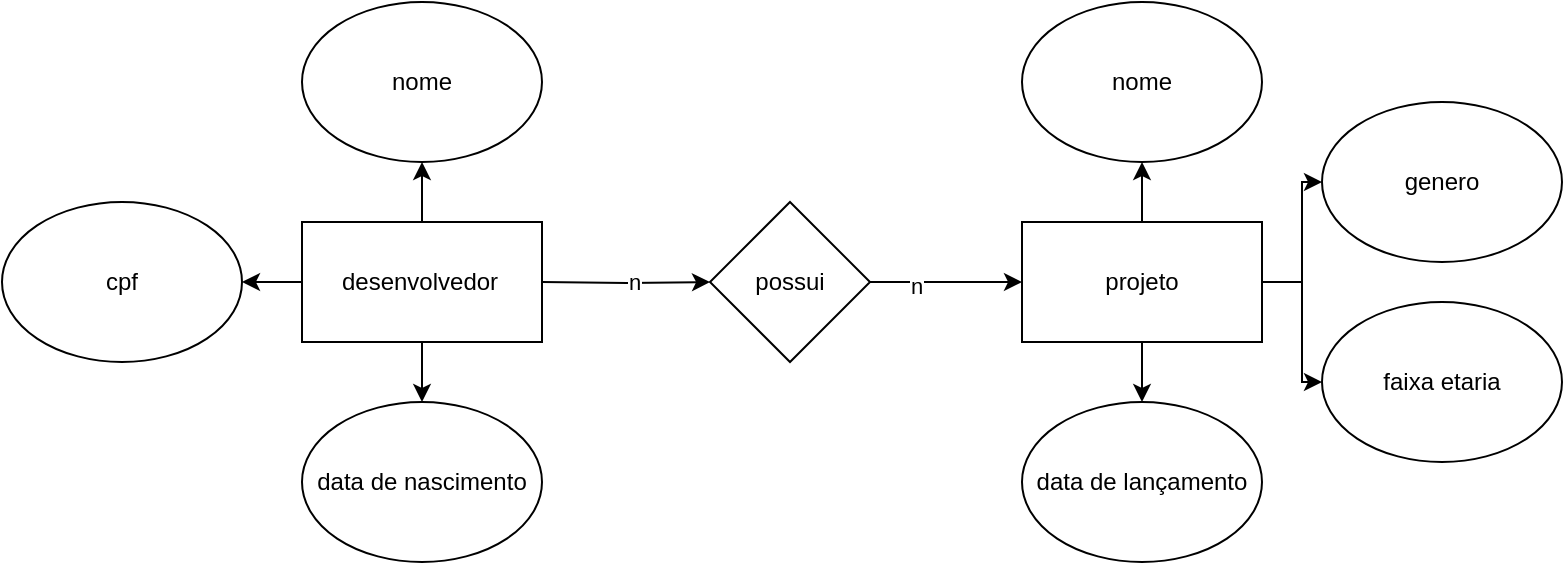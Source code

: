 <mxfile version="24.7.8">
  <diagram name="Página-1" id="pnDk3rUw2MaqKtfloLdm">
    <mxGraphModel dx="1500" dy="807" grid="1" gridSize="10" guides="1" tooltips="1" connect="1" arrows="1" fold="1" page="1" pageScale="1" pageWidth="827" pageHeight="1169" math="0" shadow="0">
      <root>
        <mxCell id="0" />
        <mxCell id="1" parent="0" />
        <mxCell id="D2Ly7EHgwtFrvdyQ0RBK-11" value="" style="edgeStyle=orthogonalEdgeStyle;rounded=0;orthogonalLoop=1;jettySize=auto;html=1;" edge="1" parent="1" target="D2Ly7EHgwtFrvdyQ0RBK-10">
          <mxGeometry relative="1" as="geometry">
            <mxPoint x="290" y="210" as="sourcePoint" />
          </mxGeometry>
        </mxCell>
        <mxCell id="D2Ly7EHgwtFrvdyQ0RBK-31" value="n" style="edgeLabel;html=1;align=center;verticalAlign=middle;resizable=0;points=[];" vertex="1" connectable="0" parent="D2Ly7EHgwtFrvdyQ0RBK-11">
          <mxGeometry x="0.091" relative="1" as="geometry">
            <mxPoint as="offset" />
          </mxGeometry>
        </mxCell>
        <mxCell id="D2Ly7EHgwtFrvdyQ0RBK-28" style="edgeStyle=orthogonalEdgeStyle;rounded=0;orthogonalLoop=1;jettySize=auto;html=1;entryX=0;entryY=0.5;entryDx=0;entryDy=0;" edge="1" parent="1" source="D2Ly7EHgwtFrvdyQ0RBK-10" target="D2Ly7EHgwtFrvdyQ0RBK-22">
          <mxGeometry relative="1" as="geometry" />
        </mxCell>
        <mxCell id="D2Ly7EHgwtFrvdyQ0RBK-32" value="n" style="edgeLabel;html=1;align=center;verticalAlign=middle;resizable=0;points=[];" vertex="1" connectable="0" parent="D2Ly7EHgwtFrvdyQ0RBK-28">
          <mxGeometry x="-0.405" y="-2" relative="1" as="geometry">
            <mxPoint as="offset" />
          </mxGeometry>
        </mxCell>
        <mxCell id="D2Ly7EHgwtFrvdyQ0RBK-10" value="possui" style="rhombus;whiteSpace=wrap;html=1;rounded=0;" vertex="1" parent="1">
          <mxGeometry x="374" y="170" width="80" height="80" as="geometry" />
        </mxCell>
        <mxCell id="D2Ly7EHgwtFrvdyQ0RBK-12" style="edgeStyle=orthogonalEdgeStyle;rounded=0;orthogonalLoop=1;jettySize=auto;html=1;entryX=0.5;entryY=1;entryDx=0;entryDy=0;" edge="1" parent="1" source="D2Ly7EHgwtFrvdyQ0RBK-15" target="D2Ly7EHgwtFrvdyQ0RBK-16">
          <mxGeometry relative="1" as="geometry" />
        </mxCell>
        <mxCell id="D2Ly7EHgwtFrvdyQ0RBK-13" style="edgeStyle=orthogonalEdgeStyle;rounded=0;orthogonalLoop=1;jettySize=auto;html=1;entryX=1;entryY=0.5;entryDx=0;entryDy=0;" edge="1" parent="1" source="D2Ly7EHgwtFrvdyQ0RBK-15" target="D2Ly7EHgwtFrvdyQ0RBK-17">
          <mxGeometry relative="1" as="geometry" />
        </mxCell>
        <mxCell id="D2Ly7EHgwtFrvdyQ0RBK-14" style="edgeStyle=orthogonalEdgeStyle;rounded=0;orthogonalLoop=1;jettySize=auto;html=1;entryX=0.5;entryY=0;entryDx=0;entryDy=0;" edge="1" parent="1" source="D2Ly7EHgwtFrvdyQ0RBK-15" target="D2Ly7EHgwtFrvdyQ0RBK-18">
          <mxGeometry relative="1" as="geometry" />
        </mxCell>
        <mxCell id="D2Ly7EHgwtFrvdyQ0RBK-15" value="desenvolvedor&lt;span style=&quot;white-space: pre;&quot;&gt;&#x9;&lt;/span&gt;" style="rounded=0;whiteSpace=wrap;html=1;" vertex="1" parent="1">
          <mxGeometry x="170" y="180" width="120" height="60" as="geometry" />
        </mxCell>
        <mxCell id="D2Ly7EHgwtFrvdyQ0RBK-16" value="nome" style="ellipse;whiteSpace=wrap;html=1;" vertex="1" parent="1">
          <mxGeometry x="170" y="70" width="120" height="80" as="geometry" />
        </mxCell>
        <mxCell id="D2Ly7EHgwtFrvdyQ0RBK-17" value="cpf" style="ellipse;whiteSpace=wrap;html=1;" vertex="1" parent="1">
          <mxGeometry x="20" y="170" width="120" height="80" as="geometry" />
        </mxCell>
        <mxCell id="D2Ly7EHgwtFrvdyQ0RBK-18" value="data de nascimento" style="ellipse;whiteSpace=wrap;html=1;" vertex="1" parent="1">
          <mxGeometry x="170" y="270" width="120" height="80" as="geometry" />
        </mxCell>
        <mxCell id="D2Ly7EHgwtFrvdyQ0RBK-19" style="edgeStyle=orthogonalEdgeStyle;rounded=0;orthogonalLoop=1;jettySize=auto;html=1;entryX=0.5;entryY=1;entryDx=0;entryDy=0;" edge="1" parent="1" source="D2Ly7EHgwtFrvdyQ0RBK-22" target="D2Ly7EHgwtFrvdyQ0RBK-23">
          <mxGeometry relative="1" as="geometry" />
        </mxCell>
        <mxCell id="D2Ly7EHgwtFrvdyQ0RBK-21" style="edgeStyle=orthogonalEdgeStyle;rounded=0;orthogonalLoop=1;jettySize=auto;html=1;entryX=0.5;entryY=0;entryDx=0;entryDy=0;" edge="1" parent="1" source="D2Ly7EHgwtFrvdyQ0RBK-22" target="D2Ly7EHgwtFrvdyQ0RBK-25">
          <mxGeometry relative="1" as="geometry" />
        </mxCell>
        <mxCell id="D2Ly7EHgwtFrvdyQ0RBK-27" style="edgeStyle=orthogonalEdgeStyle;rounded=0;orthogonalLoop=1;jettySize=auto;html=1;entryX=0;entryY=0.5;entryDx=0;entryDy=0;" edge="1" parent="1" source="D2Ly7EHgwtFrvdyQ0RBK-22" target="D2Ly7EHgwtFrvdyQ0RBK-26">
          <mxGeometry relative="1" as="geometry" />
        </mxCell>
        <mxCell id="D2Ly7EHgwtFrvdyQ0RBK-30" style="edgeStyle=orthogonalEdgeStyle;rounded=0;orthogonalLoop=1;jettySize=auto;html=1;entryX=0;entryY=0.5;entryDx=0;entryDy=0;" edge="1" parent="1" source="D2Ly7EHgwtFrvdyQ0RBK-22" target="D2Ly7EHgwtFrvdyQ0RBK-29">
          <mxGeometry relative="1" as="geometry" />
        </mxCell>
        <mxCell id="D2Ly7EHgwtFrvdyQ0RBK-22" value="projeto" style="rounded=0;whiteSpace=wrap;html=1;" vertex="1" parent="1">
          <mxGeometry x="530" y="180" width="120" height="60" as="geometry" />
        </mxCell>
        <mxCell id="D2Ly7EHgwtFrvdyQ0RBK-23" value="nome" style="ellipse;whiteSpace=wrap;html=1;" vertex="1" parent="1">
          <mxGeometry x="530" y="70" width="120" height="80" as="geometry" />
        </mxCell>
        <mxCell id="D2Ly7EHgwtFrvdyQ0RBK-25" value="data de lançamento" style="ellipse;whiteSpace=wrap;html=1;" vertex="1" parent="1">
          <mxGeometry x="530" y="270" width="120" height="80" as="geometry" />
        </mxCell>
        <mxCell id="D2Ly7EHgwtFrvdyQ0RBK-26" value="genero" style="ellipse;whiteSpace=wrap;html=1;" vertex="1" parent="1">
          <mxGeometry x="680" y="120" width="120" height="80" as="geometry" />
        </mxCell>
        <mxCell id="D2Ly7EHgwtFrvdyQ0RBK-29" value="faixa etaria" style="ellipse;whiteSpace=wrap;html=1;" vertex="1" parent="1">
          <mxGeometry x="680" y="220" width="120" height="80" as="geometry" />
        </mxCell>
      </root>
    </mxGraphModel>
  </diagram>
</mxfile>
